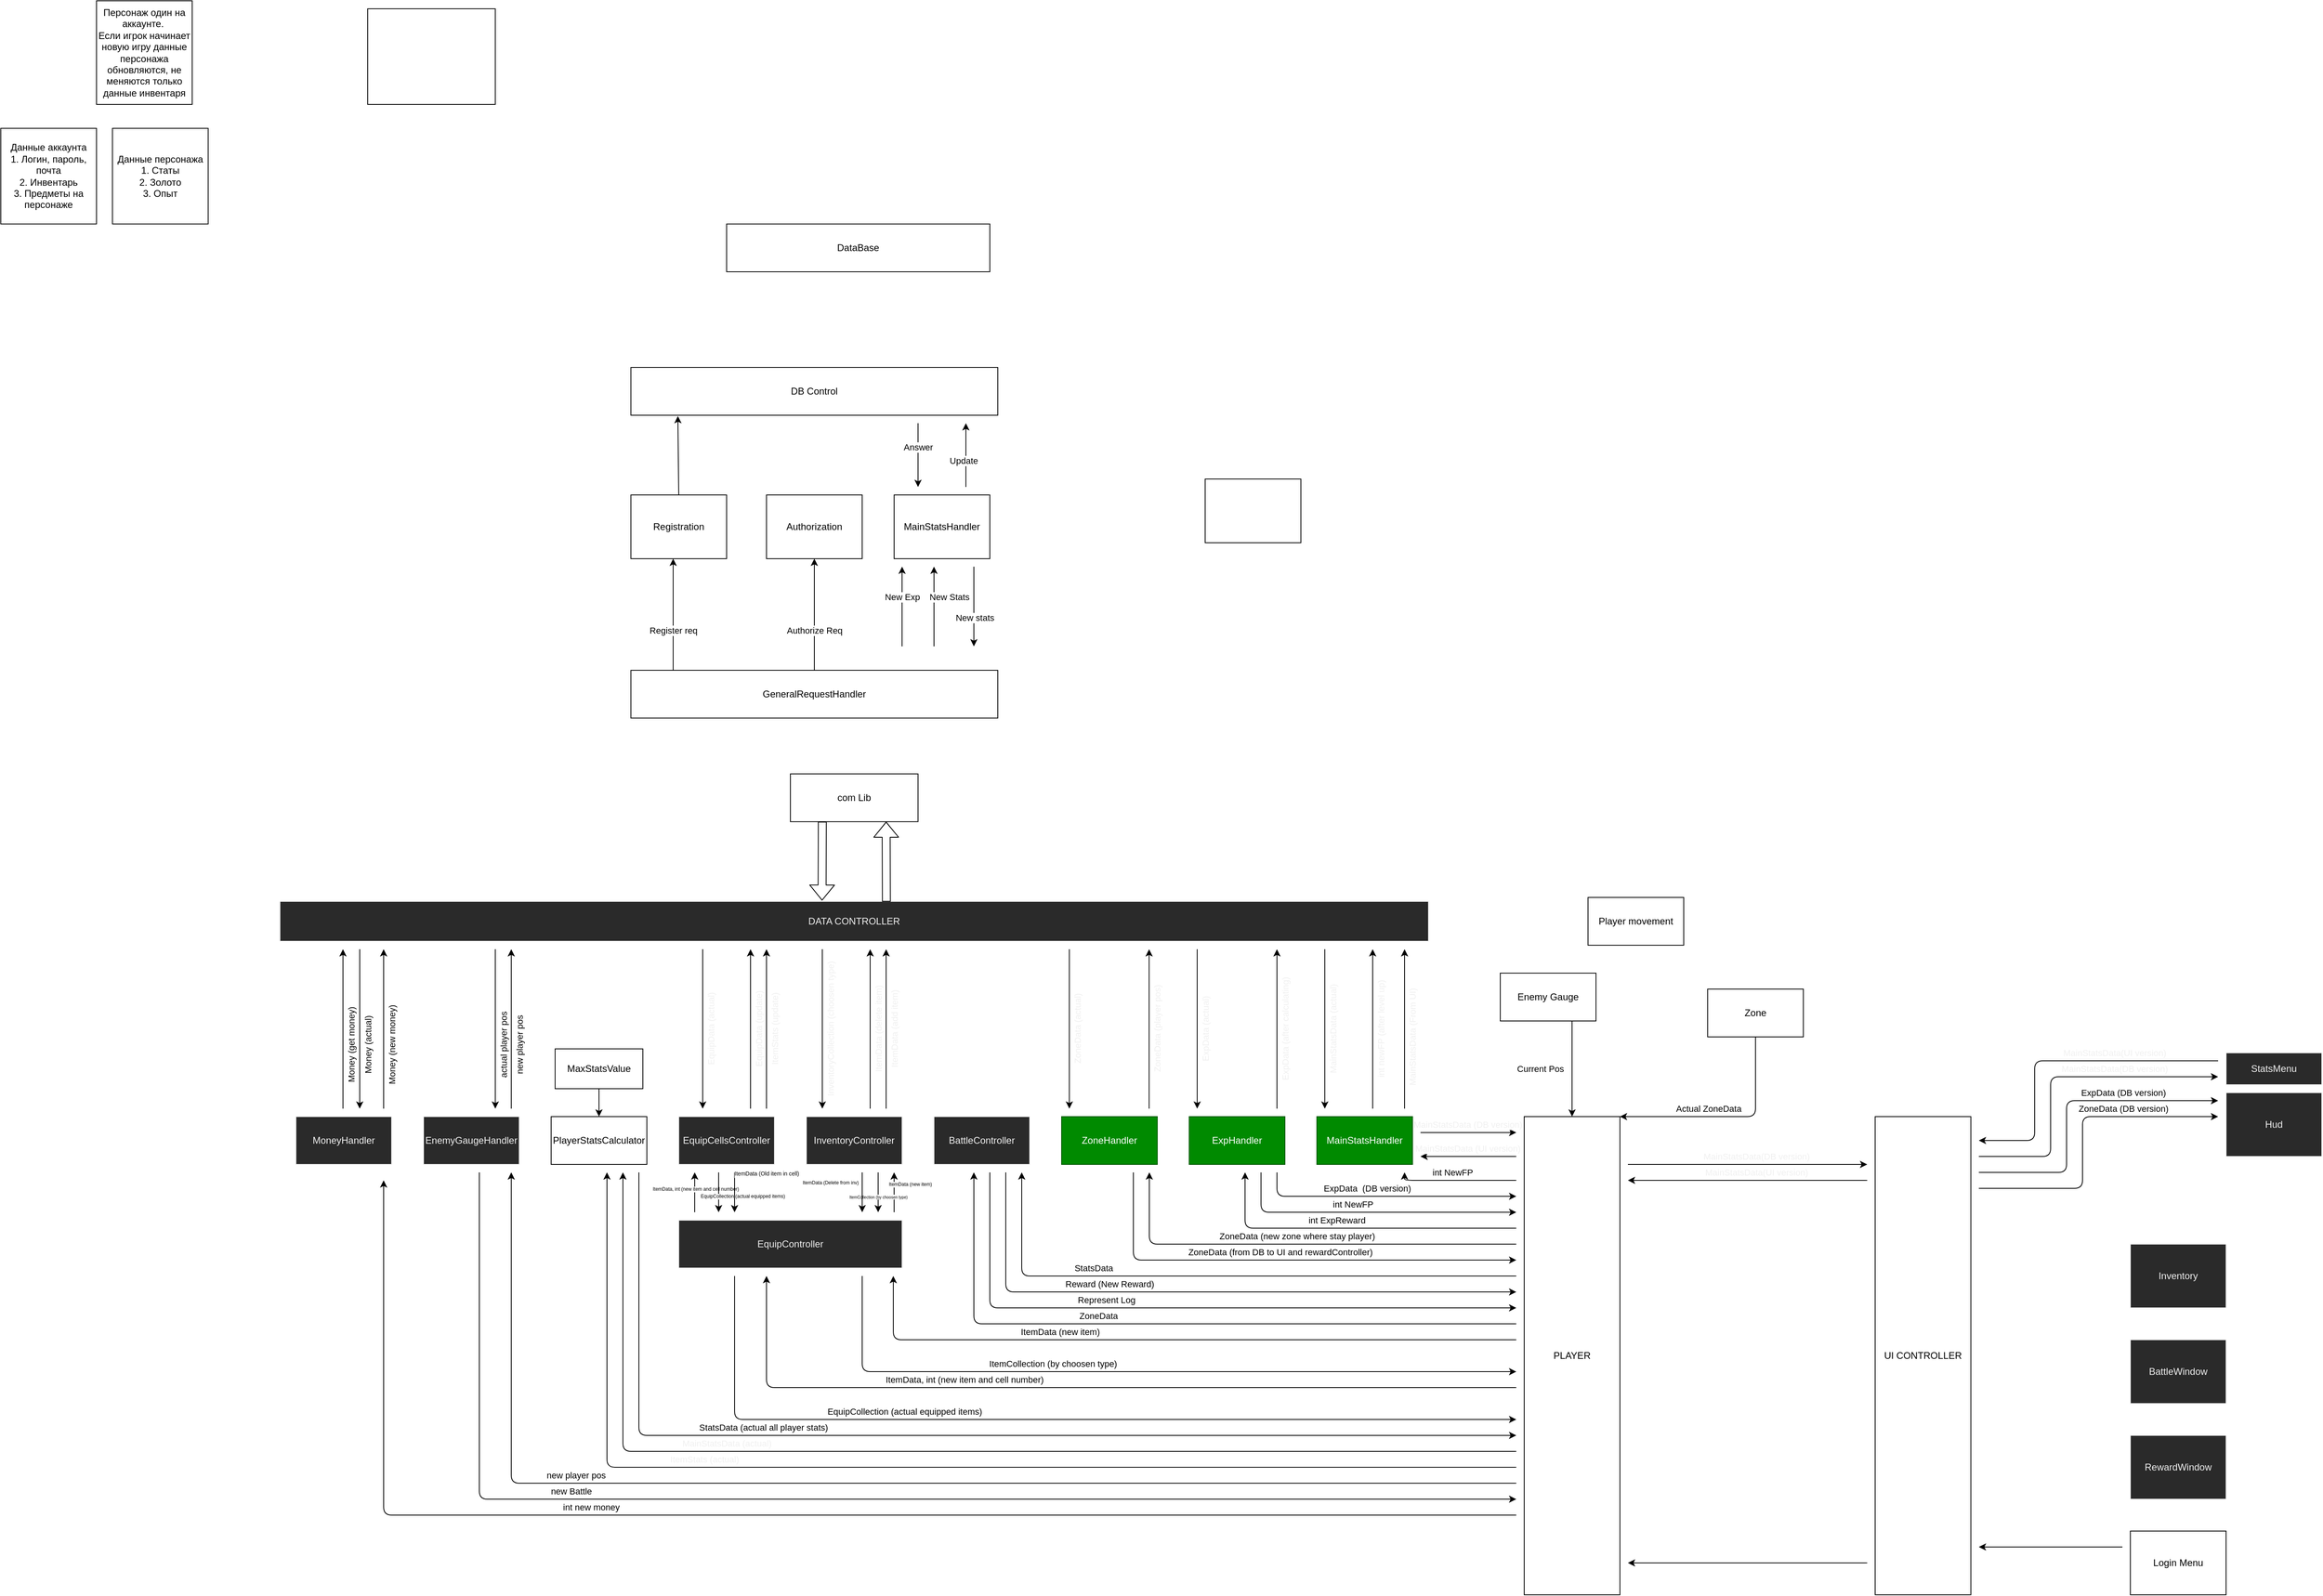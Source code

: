 <mxfile version="14.1.8" type="device"><diagram id="yrvicS8YlCbDhAycrUiN" name="Страница 1"><mxGraphModel dx="3903" dy="2001" grid="1" gridSize="10" guides="1" tooltips="1" connect="1" arrows="1" fold="1" page="1" pageScale="1" pageWidth="827" pageHeight="1169" math="0" shadow="0"><root><mxCell id="0"/><mxCell id="1" parent="0"/><mxCell id="Ur4DVr6-3vYzQPmpnFuc-1" value="PLAYER" style="rounded=0;whiteSpace=wrap;html=1;" parent="1" vertex="1"><mxGeometry x="240" y="280" width="120" height="600" as="geometry"/></mxCell><mxCell id="Ur4DVr6-3vYzQPmpnFuc-2" value="MainStatsHandler" style="rounded=0;whiteSpace=wrap;html=1;strokeColor=#005700;fillColor=#008a00;fontColor=#ffffff;" parent="1" vertex="1"><mxGeometry x="-20" y="280" width="120" height="60" as="geometry"/></mxCell><mxCell id="Ur4DVr6-3vYzQPmpnFuc-3" value="ExpHandler" style="rounded=0;whiteSpace=wrap;html=1;strokeColor=#005700;fillColor=#008a00;fontColor=#ffffff;" parent="1" vertex="1"><mxGeometry x="-180" y="280" width="120" height="60" as="geometry"/></mxCell><mxCell id="Ur4DVr6-3vYzQPmpnFuc-4" value="" style="endArrow=classic;html=1;fontColor=#f0f0f0;" parent="1" edge="1"><mxGeometry width="50" height="50" relative="1" as="geometry"><mxPoint x="230" y="330" as="sourcePoint"/><mxPoint x="110" y="330" as="targetPoint"/></mxGeometry></mxCell><mxCell id="Ur4DVr6-3vYzQPmpnFuc-5" value="MainStatsData (UI version)" style="edgeLabel;html=1;align=center;verticalAlign=middle;resizable=0;points=[];fontColor=#f0f0f0;" parent="Ur4DVr6-3vYzQPmpnFuc-4" vertex="1" connectable="0"><mxGeometry x="0.127" y="1" relative="1" as="geometry"><mxPoint x="6.33" y="-11" as="offset"/></mxGeometry></mxCell><mxCell id="Ur4DVr6-3vYzQPmpnFuc-6" value="" style="endArrow=none;html=1;fontColor=#f0f0f0;startArrow=classic;startFill=1;endFill=0;" parent="1" edge="1"><mxGeometry width="50" height="50" relative="1" as="geometry"><mxPoint x="230" y="300" as="sourcePoint"/><mxPoint x="110" y="300" as="targetPoint"/></mxGeometry></mxCell><mxCell id="Ur4DVr6-3vYzQPmpnFuc-7" value="MainStatsData (DB version)" style="edgeLabel;html=1;align=center;verticalAlign=middle;resizable=0;points=[];fontColor=#f0f0f0;" parent="Ur4DVr6-3vYzQPmpnFuc-6" vertex="1" connectable="0"><mxGeometry x="0.127" y="1" relative="1" as="geometry"><mxPoint x="6.33" y="-11" as="offset"/></mxGeometry></mxCell><mxCell id="Ur4DVr6-3vYzQPmpnFuc-8" value="DATA CONTROLLER" style="rounded=0;whiteSpace=wrap;html=1;strokeColor=#f0f0f0;fillColor=#2a2a2a;fontColor=#f0f0f0;" parent="1" vertex="1"><mxGeometry x="-1320" y="10" width="1440" height="50" as="geometry"/></mxCell><mxCell id="Ur4DVr6-3vYzQPmpnFuc-9" value="" style="endArrow=classic;html=1;fontColor=#f0f0f0;" parent="1" edge="1"><mxGeometry width="50" height="50" relative="1" as="geometry"><mxPoint x="90" y="270" as="sourcePoint"/><mxPoint x="90" y="70" as="targetPoint"/></mxGeometry></mxCell><mxCell id="Ur4DVr6-3vYzQPmpnFuc-12" value="MainStatsData (From UI)" style="edgeLabel;html=1;align=center;verticalAlign=middle;resizable=0;points=[];fontColor=#f0f0f0;rotation=270;" parent="Ur4DVr6-3vYzQPmpnFuc-9" vertex="1" connectable="0"><mxGeometry x="-0.253" y="1" relative="1" as="geometry"><mxPoint x="11" y="-15.14" as="offset"/></mxGeometry></mxCell><mxCell id="Ur4DVr6-3vYzQPmpnFuc-10" value="" style="endArrow=classic;html=1;fontColor=#f0f0f0;" parent="1" edge="1"><mxGeometry width="50" height="50" relative="1" as="geometry"><mxPoint x="50" y="270" as="sourcePoint"/><mxPoint x="50" y="70" as="targetPoint"/></mxGeometry></mxCell><mxCell id="Ur4DVr6-3vYzQPmpnFuc-13" value="int newFP (after level up)" style="edgeLabel;html=1;align=center;verticalAlign=middle;resizable=0;points=[];fontColor=#f0f0f0;rotation=270;" parent="Ur4DVr6-3vYzQPmpnFuc-10" vertex="1" connectable="0"><mxGeometry x="-0.361" y="-1" relative="1" as="geometry"><mxPoint x="9" y="-36" as="offset"/></mxGeometry></mxCell><mxCell id="Ur4DVr6-3vYzQPmpnFuc-14" value="" style="endArrow=none;html=1;fontColor=#f0f0f0;endFill=0;startArrow=classic;startFill=1;" parent="1" edge="1"><mxGeometry width="50" height="50" relative="1" as="geometry"><mxPoint x="-10" y="270" as="sourcePoint"/><mxPoint x="-10" y="70" as="targetPoint"/></mxGeometry></mxCell><mxCell id="Ur4DVr6-3vYzQPmpnFuc-15" value="MainStatsData (actual)" style="edgeLabel;html=1;align=center;verticalAlign=middle;resizable=0;points=[];fontColor=#f0f0f0;rotation=270;" parent="Ur4DVr6-3vYzQPmpnFuc-14" vertex="1" connectable="0"><mxGeometry x="-0.361" y="-1" relative="1" as="geometry"><mxPoint x="9" y="-36" as="offset"/></mxGeometry></mxCell><mxCell id="Ur4DVr6-3vYzQPmpnFuc-17" value="UI CONTROLLER" style="rounded=0;whiteSpace=wrap;html=1;" parent="1" vertex="1"><mxGeometry x="680" y="280" width="120" height="600" as="geometry"/></mxCell><mxCell id="Ur4DVr6-3vYzQPmpnFuc-18" value="Hud" style="rounded=0;whiteSpace=wrap;html=1;strokeColor=#f0f0f0;fillColor=#2a2a2a;fontColor=#f0f0f0;" parent="1" vertex="1"><mxGeometry x="1120" y="250" width="120" height="80" as="geometry"/></mxCell><mxCell id="Ur4DVr6-3vYzQPmpnFuc-21" value="" style="endArrow=classic;html=1;fontColor=#f0f0f0;" parent="1" edge="1"><mxGeometry width="50" height="50" relative="1" as="geometry"><mxPoint x="810" y="330" as="sourcePoint"/><mxPoint x="1110" y="230" as="targetPoint"/><Array as="points"><mxPoint x="900" y="330"/><mxPoint x="900" y="230"/></Array></mxGeometry></mxCell><mxCell id="Ur4DVr6-3vYzQPmpnFuc-23" value="MainStatsData(DB version)" style="edgeLabel;html=1;align=center;verticalAlign=middle;resizable=0;points=[];fontColor=#f0f0f0;" parent="Ur4DVr6-3vYzQPmpnFuc-21" vertex="1" connectable="0"><mxGeometry x="-0.342" y="-1" relative="1" as="geometry"><mxPoint x="79.0" y="-68.28" as="offset"/></mxGeometry></mxCell><mxCell id="Ur4DVr6-3vYzQPmpnFuc-24" value="" style="endArrow=none;html=1;fontColor=#f0f0f0;startArrow=classic;startFill=1;endFill=0;" parent="1" edge="1"><mxGeometry width="50" height="50" relative="1" as="geometry"><mxPoint x="810" y="310" as="sourcePoint"/><mxPoint x="1110" y="210" as="targetPoint"/><Array as="points"><mxPoint x="880" y="310"/><mxPoint x="880" y="210"/></Array></mxGeometry></mxCell><mxCell id="Ur4DVr6-3vYzQPmpnFuc-25" value="MainStatsData(UI version)" style="edgeLabel;html=1;align=center;verticalAlign=middle;resizable=0;points=[];fontColor=#f0f0f0;" parent="Ur4DVr6-3vYzQPmpnFuc-24" vertex="1" connectable="0"><mxGeometry x="-0.342" y="-1" relative="1" as="geometry"><mxPoint x="99" y="-48.28" as="offset"/></mxGeometry></mxCell><mxCell id="Ur4DVr6-3vYzQPmpnFuc-26" value="" style="endArrow=classic;html=1;fontColor=#f0f0f0;" parent="1" edge="1"><mxGeometry width="50" height="50" relative="1" as="geometry"><mxPoint x="370" y="340" as="sourcePoint"/><mxPoint x="670" y="340" as="targetPoint"/></mxGeometry></mxCell><mxCell id="Ur4DVr6-3vYzQPmpnFuc-28" value="MainStatsData(DB version)" style="edgeLabel;html=1;align=center;verticalAlign=middle;resizable=0;points=[];fontColor=#f0f0f0;" parent="Ur4DVr6-3vYzQPmpnFuc-26" vertex="1" connectable="0"><mxGeometry x="0.209" y="2" relative="1" as="geometry"><mxPoint x="-21.14" y="-8" as="offset"/></mxGeometry></mxCell><mxCell id="Ur4DVr6-3vYzQPmpnFuc-29" value="" style="endArrow=none;html=1;fontColor=#f0f0f0;startArrow=classic;startFill=1;endFill=0;" parent="1" edge="1"><mxGeometry width="50" height="50" relative="1" as="geometry"><mxPoint x="370" y="360" as="sourcePoint"/><mxPoint x="670" y="360" as="targetPoint"/></mxGeometry></mxCell><mxCell id="Ur4DVr6-3vYzQPmpnFuc-30" value="MainStatsData(UI version)" style="edgeLabel;html=1;align=center;verticalAlign=middle;resizable=0;points=[];fontColor=#f0f0f0;" parent="Ur4DVr6-3vYzQPmpnFuc-29" vertex="1" connectable="0"><mxGeometry x="0.209" y="2" relative="1" as="geometry"><mxPoint x="-21.14" y="-8" as="offset"/></mxGeometry></mxCell><mxCell id="bT-OuClecOszkoZhLNqH-1" value="ZoneHandler" style="rounded=0;whiteSpace=wrap;html=1;strokeColor=#005700;fillColor=#008a00;fontColor=#ffffff;" parent="1" vertex="1"><mxGeometry x="-340" y="280" width="120" height="60" as="geometry"/></mxCell><mxCell id="gCnSsmLYmCf7Uh5TMGZS-1" value="StatsMenu" style="rounded=0;whiteSpace=wrap;html=1;strokeColor=#f0f0f0;fillColor=#2a2a2a;fontColor=#f0f0f0;" parent="1" vertex="1"><mxGeometry x="1120" y="200" width="120" height="40" as="geometry"/></mxCell><mxCell id="gCnSsmLYmCf7Uh5TMGZS-4" value="Inventory" style="rounded=0;whiteSpace=wrap;html=1;strokeColor=#f0f0f0;fillColor=#2a2a2a;fontColor=#f0f0f0;" parent="1" vertex="1"><mxGeometry x="1000" y="440" width="120" height="80" as="geometry"/></mxCell><mxCell id="gCnSsmLYmCf7Uh5TMGZS-6" value="BattleWindow" style="rounded=0;whiteSpace=wrap;html=1;strokeColor=#f0f0f0;fillColor=#2a2a2a;fontColor=#f0f0f0;" parent="1" vertex="1"><mxGeometry x="1000" y="560" width="120" height="80" as="geometry"/></mxCell><mxCell id="gCnSsmLYmCf7Uh5TMGZS-7" value="RewardWindow" style="rounded=0;whiteSpace=wrap;html=1;strokeColor=#f0f0f0;fillColor=#2a2a2a;fontColor=#f0f0f0;" parent="1" vertex="1"><mxGeometry x="1000" y="680" width="120" height="80" as="geometry"/></mxCell><mxCell id="gCnSsmLYmCf7Uh5TMGZS-8" value="BattleController" style="rounded=0;whiteSpace=wrap;html=1;strokeColor=#f0f0f0;fillColor=#2a2a2a;fontColor=#f0f0f0;" parent="1" vertex="1"><mxGeometry x="-500" y="280" width="120" height="60" as="geometry"/></mxCell><mxCell id="gCnSsmLYmCf7Uh5TMGZS-9" value="InventoryController" style="rounded=0;whiteSpace=wrap;html=1;strokeColor=#f0f0f0;fillColor=#2a2a2a;fontColor=#f0f0f0;" parent="1" vertex="1"><mxGeometry x="-660" y="280" width="120" height="60" as="geometry"/></mxCell><mxCell id="gCnSsmLYmCf7Uh5TMGZS-10" value="" style="endArrow=classic;html=1;" parent="1" edge="1"><mxGeometry width="50" height="50" relative="1" as="geometry"><mxPoint x="-70" y="350" as="sourcePoint"/><mxPoint x="230" y="380" as="targetPoint"/><Array as="points"><mxPoint x="-70" y="380"/></Array></mxGeometry></mxCell><mxCell id="gCnSsmLYmCf7Uh5TMGZS-11" value="ExpData&amp;nbsp; (DB version)" style="edgeLabel;html=1;align=center;verticalAlign=middle;resizable=0;points=[];" parent="gCnSsmLYmCf7Uh5TMGZS-10" vertex="1" connectable="0"><mxGeometry x="-0.468" y="-2" relative="1" as="geometry"><mxPoint x="54.8" y="-12" as="offset"/></mxGeometry></mxCell><mxCell id="gCnSsmLYmCf7Uh5TMGZS-12" value="" style="endArrow=classic;html=1;" parent="1" edge="1"><mxGeometry width="50" height="50" relative="1" as="geometry"><mxPoint x="-90" y="350" as="sourcePoint"/><mxPoint x="230" y="400" as="targetPoint"/><Array as="points"><mxPoint x="-90" y="400"/></Array></mxGeometry></mxCell><mxCell id="gCnSsmLYmCf7Uh5TMGZS-14" value="int NewFP" style="edgeLabel;html=1;align=center;verticalAlign=middle;resizable=0;points=[];" parent="gCnSsmLYmCf7Uh5TMGZS-12" vertex="1" connectable="0"><mxGeometry x="0.005" y="1" relative="1" as="geometry"><mxPoint x="-20.8" y="-9" as="offset"/></mxGeometry></mxCell><mxCell id="gCnSsmLYmCf7Uh5TMGZS-15" value="" style="endArrow=none;html=1;startArrow=classic;startFill=1;endFill=0;" parent="1" edge="1"><mxGeometry width="50" height="50" relative="1" as="geometry"><mxPoint x="-110" y="350" as="sourcePoint"/><mxPoint x="230" y="420" as="targetPoint"/><Array as="points"><mxPoint x="-110" y="420"/></Array></mxGeometry></mxCell><mxCell id="gCnSsmLYmCf7Uh5TMGZS-16" value="int ExpReward" style="edgeLabel;html=1;align=center;verticalAlign=middle;resizable=0;points=[];" parent="gCnSsmLYmCf7Uh5TMGZS-15" vertex="1" connectable="0"><mxGeometry x="0.005" y="1" relative="1" as="geometry"><mxPoint x="-20.8" y="-9" as="offset"/></mxGeometry></mxCell><mxCell id="gCnSsmLYmCf7Uh5TMGZS-19" value="" style="endArrow=none;html=1;startArrow=classic;startFill=1;endFill=0;" parent="1" edge="1"><mxGeometry width="50" height="50" relative="1" as="geometry"><mxPoint x="90" y="350" as="sourcePoint"/><mxPoint x="230" y="360" as="targetPoint"/><Array as="points"><mxPoint x="90" y="360"/></Array></mxGeometry></mxCell><mxCell id="gCnSsmLYmCf7Uh5TMGZS-20" value="int NewFP" style="edgeLabel;html=1;align=center;verticalAlign=middle;resizable=0;points=[];" parent="gCnSsmLYmCf7Uh5TMGZS-19" vertex="1" connectable="0"><mxGeometry x="-0.468" y="-2" relative="1" as="geometry"><mxPoint x="30.0" y="-12" as="offset"/></mxGeometry></mxCell><mxCell id="gCnSsmLYmCf7Uh5TMGZS-24" value="" style="endArrow=classic;html=1;fontColor=#f0f0f0;" parent="1" edge="1"><mxGeometry width="50" height="50" relative="1" as="geometry"><mxPoint x="-70" y="270" as="sourcePoint"/><mxPoint x="-70" y="70" as="targetPoint"/></mxGeometry></mxCell><mxCell id="gCnSsmLYmCf7Uh5TMGZS-25" value="ExpData (after calculating)" style="edgeLabel;html=1;align=center;verticalAlign=middle;resizable=0;points=[];fontColor=#f0f0f0;rotation=270;" parent="gCnSsmLYmCf7Uh5TMGZS-24" vertex="1" connectable="0"><mxGeometry x="-0.361" y="-1" relative="1" as="geometry"><mxPoint x="9" y="-36" as="offset"/></mxGeometry></mxCell><mxCell id="gCnSsmLYmCf7Uh5TMGZS-28" value="" style="endArrow=none;html=1;fontColor=#f0f0f0;endFill=0;startArrow=classic;startFill=1;" parent="1" edge="1"><mxGeometry width="50" height="50" relative="1" as="geometry"><mxPoint x="-170" y="270" as="sourcePoint"/><mxPoint x="-170" y="70" as="targetPoint"/></mxGeometry></mxCell><mxCell id="gCnSsmLYmCf7Uh5TMGZS-29" value="ExpData (actual)" style="edgeLabel;html=1;align=center;verticalAlign=middle;resizable=0;points=[];fontColor=#f0f0f0;rotation=270;" parent="gCnSsmLYmCf7Uh5TMGZS-28" vertex="1" connectable="0"><mxGeometry x="-0.361" y="-1" relative="1" as="geometry"><mxPoint x="9" y="-36" as="offset"/></mxGeometry></mxCell><mxCell id="gCnSsmLYmCf7Uh5TMGZS-30" value="" style="endArrow=classic;html=1;" parent="1" edge="1"><mxGeometry width="50" height="50" relative="1" as="geometry"><mxPoint x="230" y="440" as="sourcePoint"/><mxPoint x="-230" y="350" as="targetPoint"/><Array as="points"><mxPoint x="-230" y="440"/></Array></mxGeometry></mxCell><mxCell id="gCnSsmLYmCf7Uh5TMGZS-31" value="ZoneData (new zone where stay player)" style="edgeLabel;html=1;align=center;verticalAlign=middle;resizable=0;points=[];" parent="gCnSsmLYmCf7Uh5TMGZS-30" vertex="1" connectable="0"><mxGeometry x="0.028" y="-2" relative="1" as="geometry"><mxPoint x="7.14" y="-8" as="offset"/></mxGeometry></mxCell><mxCell id="gCnSsmLYmCf7Uh5TMGZS-32" value="" style="endArrow=none;html=1;startArrow=classic;startFill=1;endFill=0;" parent="1" edge="1"><mxGeometry width="50" height="50" relative="1" as="geometry"><mxPoint x="230" y="460" as="sourcePoint"/><mxPoint x="-250" y="350" as="targetPoint"/><Array as="points"><mxPoint x="-250" y="460"/></Array></mxGeometry></mxCell><mxCell id="gCnSsmLYmCf7Uh5TMGZS-33" value="ZoneData (from DB to UI and rewardController)" style="edgeLabel;html=1;align=center;verticalAlign=middle;resizable=0;points=[];" parent="gCnSsmLYmCf7Uh5TMGZS-32" vertex="1" connectable="0"><mxGeometry x="0.028" y="-2" relative="1" as="geometry"><mxPoint x="7.14" y="-8" as="offset"/></mxGeometry></mxCell><mxCell id="gCnSsmLYmCf7Uh5TMGZS-34" value="" style="endArrow=classic;html=1;fontColor=#f0f0f0;" parent="1" edge="1"><mxGeometry width="50" height="50" relative="1" as="geometry"><mxPoint x="-230.29" y="270" as="sourcePoint"/><mxPoint x="-230.29" y="70" as="targetPoint"/></mxGeometry></mxCell><mxCell id="gCnSsmLYmCf7Uh5TMGZS-35" value="ZoneData (player pos)" style="edgeLabel;html=1;align=center;verticalAlign=middle;resizable=0;points=[];fontColor=#f0f0f0;rotation=270;" parent="gCnSsmLYmCf7Uh5TMGZS-34" vertex="1" connectable="0"><mxGeometry x="-0.361" y="-1" relative="1" as="geometry"><mxPoint x="9" y="-36" as="offset"/></mxGeometry></mxCell><mxCell id="gCnSsmLYmCf7Uh5TMGZS-36" value="" style="endArrow=none;html=1;fontColor=#f0f0f0;endFill=0;startArrow=classic;startFill=1;" parent="1" edge="1"><mxGeometry width="50" height="50" relative="1" as="geometry"><mxPoint x="-330.29" y="270" as="sourcePoint"/><mxPoint x="-330.29" y="70" as="targetPoint"/></mxGeometry></mxCell><mxCell id="gCnSsmLYmCf7Uh5TMGZS-37" value="ZoneData (actual)" style="edgeLabel;html=1;align=center;verticalAlign=middle;resizable=0;points=[];fontColor=#f0f0f0;rotation=270;" parent="gCnSsmLYmCf7Uh5TMGZS-36" vertex="1" connectable="0"><mxGeometry x="-0.361" y="-1" relative="1" as="geometry"><mxPoint x="9" y="-36" as="offset"/></mxGeometry></mxCell><mxCell id="gCnSsmLYmCf7Uh5TMGZS-38" value="" style="endArrow=none;html=1;startArrow=classic;startFill=1;endFill=0;" parent="1" edge="1"><mxGeometry width="50" height="50" relative="1" as="geometry"><mxPoint x="-390" y="350" as="sourcePoint"/><mxPoint x="230" y="480" as="targetPoint"/><Array as="points"><mxPoint x="-390" y="480"/></Array></mxGeometry></mxCell><mxCell id="gCnSsmLYmCf7Uh5TMGZS-42" value="StatsData" style="edgeLabel;html=1;align=center;verticalAlign=middle;resizable=0;points=[];" parent="gCnSsmLYmCf7Uh5TMGZS-38" vertex="1" connectable="0"><mxGeometry x="0.004" relative="1" as="geometry"><mxPoint x="-157" y="-10" as="offset"/></mxGeometry></mxCell><mxCell id="gCnSsmLYmCf7Uh5TMGZS-46" value="" style="endArrow=classic;html=1;" parent="1" edge="1"><mxGeometry width="50" height="50" relative="1" as="geometry"><mxPoint x="230" y="540" as="sourcePoint"/><mxPoint x="-450" y="350" as="targetPoint"/><Array as="points"><mxPoint x="-450" y="540"/></Array></mxGeometry></mxCell><mxCell id="gCnSsmLYmCf7Uh5TMGZS-47" value="ZoneData" style="edgeLabel;html=1;align=center;verticalAlign=middle;resizable=0;points=[];rotation=0;" parent="gCnSsmLYmCf7Uh5TMGZS-46" vertex="1" connectable="0"><mxGeometry x="-0.209" y="-1" relative="1" as="geometry"><mxPoint x="-180" y="-9" as="offset"/></mxGeometry></mxCell><mxCell id="gCnSsmLYmCf7Uh5TMGZS-54" value="" style="endArrow=classic;html=1;" parent="1" edge="1"><mxGeometry width="50" height="50" relative="1" as="geometry"><mxPoint x="-410" y="350" as="sourcePoint"/><mxPoint x="230" y="500" as="targetPoint"/><Array as="points"><mxPoint x="-410" y="500"/></Array></mxGeometry></mxCell><mxCell id="gCnSsmLYmCf7Uh5TMGZS-55" value="Reward (New Reward)" style="edgeLabel;html=1;align=center;verticalAlign=middle;resizable=0;points=[];" parent="gCnSsmLYmCf7Uh5TMGZS-54" vertex="1" connectable="0"><mxGeometry x="-0.21" y="-1" relative="1" as="geometry"><mxPoint x="-32" y="-11" as="offset"/></mxGeometry></mxCell><mxCell id="gCnSsmLYmCf7Uh5TMGZS-56" value="" style="endArrow=classic;html=1;" parent="1" edge="1"><mxGeometry width="50" height="50" relative="1" as="geometry"><mxPoint x="-430" y="350" as="sourcePoint"/><mxPoint x="230" y="520" as="targetPoint"/><Array as="points"><mxPoint x="-430" y="520"/></Array></mxGeometry></mxCell><mxCell id="gCnSsmLYmCf7Uh5TMGZS-57" value="Represent Log" style="edgeLabel;html=1;align=center;verticalAlign=middle;resizable=0;points=[];" parent="gCnSsmLYmCf7Uh5TMGZS-56" vertex="1" connectable="0"><mxGeometry x="-0.21" y="-1" relative="1" as="geometry"><mxPoint x="-12" y="-11" as="offset"/></mxGeometry></mxCell><mxCell id="kdSjxTvGuxVBTQ_pHrMq-4" value="EquipCellsController" style="rounded=0;whiteSpace=wrap;html=1;strokeColor=#f0f0f0;fillColor=#2a2a2a;fontColor=#f0f0f0;" parent="1" vertex="1"><mxGeometry x="-820" y="280" width="120" height="60" as="geometry"/></mxCell><mxCell id="kdSjxTvGuxVBTQ_pHrMq-5" value="PlayerStatsCalculator" style="rounded=0;whiteSpace=wrap;html=1;" parent="1" vertex="1"><mxGeometry x="-980" y="280" width="120" height="60" as="geometry"/></mxCell><mxCell id="kdSjxTvGuxVBTQ_pHrMq-6" value="" style="endArrow=none;html=1;fontColor=#f0f0f0;endFill=0;startArrow=classic;startFill=1;" parent="1" edge="1"><mxGeometry width="50" height="50" relative="1" as="geometry"><mxPoint x="-890" y="350" as="sourcePoint"/><mxPoint x="230" y="700" as="targetPoint"/><Array as="points"><mxPoint x="-890" y="700"/></Array></mxGeometry></mxCell><mxCell id="kdSjxTvGuxVBTQ_pHrMq-7" value="MainStatsData (actual)" style="edgeLabel;html=1;align=center;verticalAlign=middle;resizable=0;points=[];fontColor=#f0f0f0;rotation=0;" parent="kdSjxTvGuxVBTQ_pHrMq-6" vertex="1" connectable="0"><mxGeometry x="-0.361" y="-1" relative="1" as="geometry"><mxPoint x="10.34" y="-11" as="offset"/></mxGeometry></mxCell><mxCell id="kdSjxTvGuxVBTQ_pHrMq-8" value="" style="endArrow=none;html=1;fontColor=#f0f0f0;endFill=0;startArrow=classic;startFill=1;" parent="1" edge="1"><mxGeometry width="50" height="50" relative="1" as="geometry"><mxPoint x="-910" y="350" as="sourcePoint"/><mxPoint x="230" y="720" as="targetPoint"/><Array as="points"><mxPoint x="-910" y="720"/></Array></mxGeometry></mxCell><mxCell id="kdSjxTvGuxVBTQ_pHrMq-9" value="ItemStats (actual)" style="edgeLabel;html=1;align=center;verticalAlign=middle;resizable=0;points=[];fontColor=#f0f0f0;rotation=0;" parent="kdSjxTvGuxVBTQ_pHrMq-8" vertex="1" connectable="0"><mxGeometry x="-0.361" y="-1" relative="1" as="geometry"><mxPoint x="9" y="-11" as="offset"/></mxGeometry></mxCell><mxCell id="kdSjxTvGuxVBTQ_pHrMq-12" value="" style="endArrow=classic;html=1;fontColor=#f0f0f0;endFill=1;startArrow=none;startFill=0;" parent="1" edge="1"><mxGeometry width="50" height="50" relative="1" as="geometry"><mxPoint x="-710" y="270" as="sourcePoint"/><mxPoint x="-710" y="70" as="targetPoint"/></mxGeometry></mxCell><mxCell id="kdSjxTvGuxVBTQ_pHrMq-13" value="ItemStats (update)" style="edgeLabel;html=1;align=center;verticalAlign=middle;resizable=0;points=[];fontColor=#f0f0f0;rotation=270;" parent="kdSjxTvGuxVBTQ_pHrMq-12" vertex="1" connectable="0"><mxGeometry x="-0.361" y="-1" relative="1" as="geometry"><mxPoint x="9" y="-36" as="offset"/></mxGeometry></mxCell><mxCell id="kdSjxTvGuxVBTQ_pHrMq-15" value="" style="endArrow=classic;html=1;fontColor=#f0f0f0;endFill=1;startArrow=none;startFill=0;" parent="1" edge="1"><mxGeometry width="50" height="50" relative="1" as="geometry"><mxPoint x="-730" y="270" as="sourcePoint"/><mxPoint x="-730" y="70" as="targetPoint"/></mxGeometry></mxCell><mxCell id="kdSjxTvGuxVBTQ_pHrMq-16" value="EquipData (update)" style="edgeLabel;html=1;align=center;verticalAlign=middle;resizable=0;points=[];fontColor=#f0f0f0;rotation=270;" parent="kdSjxTvGuxVBTQ_pHrMq-15" vertex="1" connectable="0"><mxGeometry x="-0.361" y="-1" relative="1" as="geometry"><mxPoint x="9" y="-36" as="offset"/></mxGeometry></mxCell><mxCell id="kdSjxTvGuxVBTQ_pHrMq-17" value="" style="endArrow=none;html=1;fontColor=#f0f0f0;endFill=0;startArrow=classic;startFill=1;" parent="1" edge="1"><mxGeometry width="50" height="50" relative="1" as="geometry"><mxPoint x="-790" y="270" as="sourcePoint"/><mxPoint x="-790" y="70" as="targetPoint"/></mxGeometry></mxCell><mxCell id="kdSjxTvGuxVBTQ_pHrMq-18" value="EquipData (actual)" style="edgeLabel;html=1;align=center;verticalAlign=middle;resizable=0;points=[];fontColor=#f0f0f0;rotation=270;" parent="kdSjxTvGuxVBTQ_pHrMq-17" vertex="1" connectable="0"><mxGeometry x="-0.361" y="-1" relative="1" as="geometry"><mxPoint x="9" y="-36" as="offset"/></mxGeometry></mxCell><mxCell id="kdSjxTvGuxVBTQ_pHrMq-22" value="" style="endArrow=none;html=1;fontColor=#f0f0f0;endFill=0;startArrow=classic;startFill=1;" parent="1" edge="1"><mxGeometry width="50" height="50" relative="1" as="geometry"><mxPoint x="-640" y="270" as="sourcePoint"/><mxPoint x="-640" y="70" as="targetPoint"/></mxGeometry></mxCell><mxCell id="kdSjxTvGuxVBTQ_pHrMq-23" value="InventoryCollection (choosen type)" style="edgeLabel;html=1;align=center;verticalAlign=middle;resizable=0;points=[];fontColor=#f0f0f0;rotation=270;" parent="kdSjxTvGuxVBTQ_pHrMq-22" vertex="1" connectable="0"><mxGeometry x="-0.361" y="-1" relative="1" as="geometry"><mxPoint x="9" y="-36" as="offset"/></mxGeometry></mxCell><mxCell id="kdSjxTvGuxVBTQ_pHrMq-24" value="" style="endArrow=classic;html=1;fontColor=#f0f0f0;endFill=1;startArrow=none;startFill=0;" parent="1" edge="1"><mxGeometry width="50" height="50" relative="1" as="geometry"><mxPoint x="-560" y="270" as="sourcePoint"/><mxPoint x="-560" y="70" as="targetPoint"/></mxGeometry></mxCell><mxCell id="kdSjxTvGuxVBTQ_pHrMq-25" value="ItemData (add item)" style="edgeLabel;html=1;align=center;verticalAlign=middle;resizable=0;points=[];fontColor=#f0f0f0;rotation=270;" parent="kdSjxTvGuxVBTQ_pHrMq-24" vertex="1" connectable="0"><mxGeometry x="-0.361" y="-1" relative="1" as="geometry"><mxPoint x="9" y="-36" as="offset"/></mxGeometry></mxCell><mxCell id="kdSjxTvGuxVBTQ_pHrMq-26" value="" style="endArrow=classic;html=1;fontColor=#f0f0f0;endFill=1;startArrow=none;startFill=0;" parent="1" edge="1"><mxGeometry width="50" height="50" relative="1" as="geometry"><mxPoint x="-580" y="270" as="sourcePoint"/><mxPoint x="-580" y="70" as="targetPoint"/></mxGeometry></mxCell><mxCell id="kdSjxTvGuxVBTQ_pHrMq-27" value="ItemData (delete item)" style="edgeLabel;html=1;align=center;verticalAlign=middle;resizable=0;points=[];fontColor=#f0f0f0;rotation=270;" parent="kdSjxTvGuxVBTQ_pHrMq-26" vertex="1" connectable="0"><mxGeometry x="-0.361" y="-1" relative="1" as="geometry"><mxPoint x="9" y="-36" as="offset"/></mxGeometry></mxCell><mxCell id="kdSjxTvGuxVBTQ_pHrMq-30" value="" style="endArrow=classic;html=1;" parent="1" edge="1"><mxGeometry width="50" height="50" relative="1" as="geometry"><mxPoint x="230" y="560" as="sourcePoint"/><mxPoint x="-551" y="480" as="targetPoint"/><Array as="points"><mxPoint x="-551" y="560"/></Array></mxGeometry></mxCell><mxCell id="kdSjxTvGuxVBTQ_pHrMq-31" value="ItemData (new item)" style="edgeLabel;html=1;align=center;verticalAlign=middle;resizable=0;points=[];" parent="kdSjxTvGuxVBTQ_pHrMq-30" vertex="1" connectable="0"><mxGeometry x="0.204" relative="1" as="geometry"><mxPoint x="-53.45" y="-10" as="offset"/></mxGeometry></mxCell><mxCell id="kdSjxTvGuxVBTQ_pHrMq-35" value="" style="endArrow=classic;html=1;" parent="1" edge="1"><mxGeometry width="50" height="50" relative="1" as="geometry"><mxPoint x="-590" y="480" as="sourcePoint"/><mxPoint x="230" y="600" as="targetPoint"/><Array as="points"><mxPoint x="-590" y="600"/></Array></mxGeometry></mxCell><mxCell id="kdSjxTvGuxVBTQ_pHrMq-36" value="ItemCollection (by choosen type)" style="edgeLabel;html=1;align=center;verticalAlign=middle;resizable=0;points=[];" parent="kdSjxTvGuxVBTQ_pHrMq-35" vertex="1" connectable="0"><mxGeometry x="-0.236" relative="1" as="geometry"><mxPoint y="-10" as="offset"/></mxGeometry></mxCell><mxCell id="kdSjxTvGuxVBTQ_pHrMq-37" value="" style="endArrow=none;html=1;startArrow=classic;startFill=1;endFill=0;" parent="1" edge="1"><mxGeometry width="50" height="50" relative="1" as="geometry"><mxPoint x="-710" y="480" as="sourcePoint"/><mxPoint x="230" y="620" as="targetPoint"/><Array as="points"><mxPoint x="-710" y="620"/></Array></mxGeometry></mxCell><mxCell id="kdSjxTvGuxVBTQ_pHrMq-39" value="ItemData, int (new item and cell number)" style="edgeLabel;html=1;align=center;verticalAlign=middle;resizable=0;points=[];" parent="kdSjxTvGuxVBTQ_pHrMq-37" vertex="1" connectable="0"><mxGeometry x="-0.341" relative="1" as="geometry"><mxPoint x="31.38" y="-10" as="offset"/></mxGeometry></mxCell><mxCell id="kdSjxTvGuxVBTQ_pHrMq-42" value="" style="endArrow=classic;html=1;" parent="1" edge="1"><mxGeometry width="50" height="50" relative="1" as="geometry"><mxPoint x="-750" y="480" as="sourcePoint"/><mxPoint x="230" y="660" as="targetPoint"/><Array as="points"><mxPoint x="-750" y="660"/></Array></mxGeometry></mxCell><mxCell id="kdSjxTvGuxVBTQ_pHrMq-43" value="EquipCollection (actual equipped items)" style="edgeLabel;html=1;align=center;verticalAlign=middle;resizable=0;points=[];" parent="kdSjxTvGuxVBTQ_pHrMq-42" vertex="1" connectable="0"><mxGeometry x="-0.392" relative="1" as="geometry"><mxPoint x="40" y="-10" as="offset"/></mxGeometry></mxCell><mxCell id="kdSjxTvGuxVBTQ_pHrMq-45" value="" style="endArrow=classic;html=1;" parent="1" edge="1"><mxGeometry width="50" height="50" relative="1" as="geometry"><mxPoint x="-870" y="350" as="sourcePoint"/><mxPoint x="230" y="680" as="targetPoint"/><Array as="points"><mxPoint x="-870" y="680"/></Array></mxGeometry></mxCell><mxCell id="kdSjxTvGuxVBTQ_pHrMq-47" value="StatsData (actual all player stats)" style="edgeLabel;html=1;align=center;verticalAlign=middle;resizable=0;points=[];" parent="kdSjxTvGuxVBTQ_pHrMq-45" vertex="1" connectable="0"><mxGeometry x="-0.321" y="-1" relative="1" as="geometry"><mxPoint y="-11" as="offset"/></mxGeometry></mxCell><mxCell id="kdSjxTvGuxVBTQ_pHrMq-48" value="Player movement" style="rounded=0;whiteSpace=wrap;html=1;" parent="1" vertex="1"><mxGeometry x="320" y="5" width="120" height="60" as="geometry"/></mxCell><mxCell id="kdSjxTvGuxVBTQ_pHrMq-49" value="Enemy Gauge" style="rounded=0;whiteSpace=wrap;html=1;" parent="1" vertex="1"><mxGeometry x="210" y="100" width="120" height="60" as="geometry"/></mxCell><mxCell id="kdSjxTvGuxVBTQ_pHrMq-51" value="" style="endArrow=none;html=1;entryX=0.75;entryY=1;entryDx=0;entryDy=0;exitX=0.5;exitY=0;exitDx=0;exitDy=0;startArrow=classic;startFill=1;endFill=0;" parent="1" source="Ur4DVr6-3vYzQPmpnFuc-1" target="kdSjxTvGuxVBTQ_pHrMq-49" edge="1"><mxGeometry width="50" height="50" relative="1" as="geometry"><mxPoint x="230" y="250" as="sourcePoint"/><mxPoint x="280" y="200" as="targetPoint"/><Array as="points"><mxPoint x="300" y="210"/></Array></mxGeometry></mxCell><mxCell id="kdSjxTvGuxVBTQ_pHrMq-56" value="Current Pos" style="edgeLabel;html=1;align=center;verticalAlign=middle;resizable=0;points=[];" parent="1" vertex="1" connectable="0"><mxGeometry x="259.997" y="220" as="geometry"/></mxCell><mxCell id="kdSjxTvGuxVBTQ_pHrMq-60" value="Zone" style="rounded=0;whiteSpace=wrap;html=1;" parent="1" vertex="1"><mxGeometry x="470" y="120" width="120" height="60" as="geometry"/></mxCell><mxCell id="kdSjxTvGuxVBTQ_pHrMq-61" value="" style="endArrow=classic;html=1;exitX=0.5;exitY=1;exitDx=0;exitDy=0;entryX=1;entryY=0;entryDx=0;entryDy=0;" parent="1" source="kdSjxTvGuxVBTQ_pHrMq-60" target="Ur4DVr6-3vYzQPmpnFuc-1" edge="1"><mxGeometry width="50" height="50" relative="1" as="geometry"><mxPoint x="510" y="290" as="sourcePoint"/><mxPoint x="560" y="240" as="targetPoint"/><Array as="points"><mxPoint x="530" y="280"/></Array></mxGeometry></mxCell><mxCell id="kdSjxTvGuxVBTQ_pHrMq-62" value="Actual ZoneData" style="edgeLabel;html=1;align=center;verticalAlign=middle;resizable=0;points=[];" parent="kdSjxTvGuxVBTQ_pHrMq-61" vertex="1" connectable="0"><mxGeometry x="0.171" relative="1" as="geometry"><mxPoint x="-1.71" y="-10" as="offset"/></mxGeometry></mxCell><mxCell id="kdSjxTvGuxVBTQ_pHrMq-63" value="EnemyGaugeHandler" style="rounded=0;whiteSpace=wrap;html=1;strokeColor=#f0f0f0;fillColor=#2a2a2a;fontColor=#f0f0f0;" parent="1" vertex="1"><mxGeometry x="-1140" y="280" width="120" height="60" as="geometry"/></mxCell><mxCell id="kdSjxTvGuxVBTQ_pHrMq-64" value="" style="endArrow=classic;html=1;" parent="1" edge="1"><mxGeometry width="50" height="50" relative="1" as="geometry"><mxPoint x="230" y="740" as="sourcePoint"/><mxPoint x="-1030" y="350" as="targetPoint"/><Array as="points"><mxPoint x="-1030" y="740"/></Array></mxGeometry></mxCell><mxCell id="kdSjxTvGuxVBTQ_pHrMq-65" value="new player pos" style="edgeLabel;html=1;align=center;verticalAlign=middle;resizable=0;points=[];" parent="kdSjxTvGuxVBTQ_pHrMq-64" vertex="1" connectable="0"><mxGeometry x="0.413" y="3" relative="1" as="geometry"><mxPoint x="-14" y="-13" as="offset"/></mxGeometry></mxCell><mxCell id="kdSjxTvGuxVBTQ_pHrMq-68" value="" style="endArrow=classic;html=1;" parent="1" edge="1"><mxGeometry width="50" height="50" relative="1" as="geometry"><mxPoint x="-1030" y="270" as="sourcePoint"/><mxPoint x="-1030" y="70" as="targetPoint"/></mxGeometry></mxCell><mxCell id="kdSjxTvGuxVBTQ_pHrMq-69" value="new player pos" style="edgeLabel;html=1;align=center;verticalAlign=middle;resizable=0;points=[];rotation=270;" parent="kdSjxTvGuxVBTQ_pHrMq-68" vertex="1" connectable="0"><mxGeometry x="-0.29" y="3" relative="1" as="geometry"><mxPoint x="13" y="-9" as="offset"/></mxGeometry></mxCell><mxCell id="kdSjxTvGuxVBTQ_pHrMq-72" value="" style="endArrow=none;html=1;startArrow=classic;startFill=1;endFill=0;" parent="1" edge="1"><mxGeometry width="50" height="50" relative="1" as="geometry"><mxPoint x="-1050" y="270" as="sourcePoint"/><mxPoint x="-1050" y="70" as="targetPoint"/></mxGeometry></mxCell><mxCell id="kdSjxTvGuxVBTQ_pHrMq-73" value="actual player pos" style="edgeLabel;html=1;align=center;verticalAlign=middle;resizable=0;points=[];rotation=270;" parent="kdSjxTvGuxVBTQ_pHrMq-72" vertex="1" connectable="0"><mxGeometry x="-0.29" y="3" relative="1" as="geometry"><mxPoint x="13" y="-9" as="offset"/></mxGeometry></mxCell><mxCell id="ERUIuUAEnvMB4zPnuo_o-1" value="" style="endArrow=classic;html=1;" parent="1" edge="1"><mxGeometry width="50" height="50" relative="1" as="geometry"><mxPoint x="810" y="350" as="sourcePoint"/><mxPoint x="1110" y="260" as="targetPoint"/><Array as="points"><mxPoint x="920" y="350"/><mxPoint x="920" y="260"/></Array></mxGeometry></mxCell><mxCell id="ERUIuUAEnvMB4zPnuo_o-2" value="ExpData (DB version)" style="edgeLabel;html=1;align=center;verticalAlign=middle;resizable=0;points=[];" parent="ERUIuUAEnvMB4zPnuo_o-1" vertex="1" connectable="0"><mxGeometry x="0.299" relative="1" as="geometry"><mxPoint x="16.9" y="-10" as="offset"/></mxGeometry></mxCell><mxCell id="ERUIuUAEnvMB4zPnuo_o-4" value="" style="endArrow=classic;html=1;" parent="1" edge="1"><mxGeometry width="50" height="50" relative="1" as="geometry"><mxPoint x="810" y="370" as="sourcePoint"/><mxPoint x="1110" y="280" as="targetPoint"/><Array as="points"><mxPoint x="940" y="370"/><mxPoint x="940" y="280"/></Array></mxGeometry></mxCell><mxCell id="ERUIuUAEnvMB4zPnuo_o-5" value="ZoneData (DB version)" style="edgeLabel;html=1;align=center;verticalAlign=middle;resizable=0;points=[];" parent="ERUIuUAEnvMB4zPnuo_o-4" vertex="1" connectable="0"><mxGeometry x="0.299" relative="1" as="geometry"><mxPoint x="16.9" y="-10" as="offset"/></mxGeometry></mxCell><mxCell id="ERUIuUAEnvMB4zPnuo_o-7" value="MoneyHandler" style="rounded=0;whiteSpace=wrap;html=1;strokeColor=#f0f0f0;fillColor=#2a2a2a;fontColor=#f0f0f0;" parent="1" vertex="1"><mxGeometry x="-1300" y="280" width="120" height="60" as="geometry"/></mxCell><mxCell id="ERUIuUAEnvMB4zPnuo_o-9" value="" style="endArrow=classic;html=1;" parent="1" edge="1"><mxGeometry width="50" height="50" relative="1" as="geometry"><mxPoint x="-1190" y="270" as="sourcePoint"/><mxPoint x="-1190" y="70" as="targetPoint"/></mxGeometry></mxCell><mxCell id="ERUIuUAEnvMB4zPnuo_o-10" value="Money (new money)" style="edgeLabel;html=1;align=center;verticalAlign=middle;resizable=0;points=[];rotation=270;" parent="ERUIuUAEnvMB4zPnuo_o-9" vertex="1" connectable="0"><mxGeometry x="-0.29" y="3" relative="1" as="geometry"><mxPoint x="13" y="-9" as="offset"/></mxGeometry></mxCell><mxCell id="ERUIuUAEnvMB4zPnuo_o-11" value="" style="endArrow=none;html=1;startArrow=classic;startFill=1;endFill=0;" parent="1" edge="1"><mxGeometry width="50" height="50" relative="1" as="geometry"><mxPoint x="-1220" y="270" as="sourcePoint"/><mxPoint x="-1220" y="70" as="targetPoint"/></mxGeometry></mxCell><mxCell id="ERUIuUAEnvMB4zPnuo_o-12" value="Money (actual)" style="edgeLabel;html=1;align=center;verticalAlign=middle;resizable=0;points=[];rotation=270;" parent="ERUIuUAEnvMB4zPnuo_o-11" vertex="1" connectable="0"><mxGeometry x="-0.29" y="3" relative="1" as="geometry"><mxPoint x="13" y="-9" as="offset"/></mxGeometry></mxCell><mxCell id="ERUIuUAEnvMB4zPnuo_o-13" value="" style="endArrow=classic;html=1;" parent="1" edge="1"><mxGeometry width="50" height="50" relative="1" as="geometry"><mxPoint x="-1241" y="270" as="sourcePoint"/><mxPoint x="-1241" y="70" as="targetPoint"/></mxGeometry></mxCell><mxCell id="ERUIuUAEnvMB4zPnuo_o-14" value="Money (get money)" style="edgeLabel;html=1;align=center;verticalAlign=middle;resizable=0;points=[];rotation=270;" parent="ERUIuUAEnvMB4zPnuo_o-13" vertex="1" connectable="0"><mxGeometry x="-0.29" y="3" relative="1" as="geometry"><mxPoint x="13" y="-9" as="offset"/></mxGeometry></mxCell><mxCell id="cs5iWuT_PtNADgIC7pLu-1" value="" style="endArrow=classic;html=1;" parent="1" edge="1"><mxGeometry width="50" height="50" relative="1" as="geometry"><mxPoint x="-1070" y="350" as="sourcePoint"/><mxPoint x="230" y="760" as="targetPoint"/><Array as="points"><mxPoint x="-1070" y="760"/></Array></mxGeometry></mxCell><mxCell id="cs5iWuT_PtNADgIC7pLu-2" value="new Battle" style="edgeLabel;html=1;align=center;verticalAlign=middle;resizable=0;points=[];" parent="cs5iWuT_PtNADgIC7pLu-1" vertex="1" connectable="0"><mxGeometry x="-0.41" y="-3" relative="1" as="geometry"><mxPoint x="20" y="-13" as="offset"/></mxGeometry></mxCell><mxCell id="uO6_B_4zCuikjCt_KJUO-1" value="" style="endArrow=classic;html=1;" parent="1" edge="1"><mxGeometry width="50" height="50" relative="1" as="geometry"><mxPoint x="230" y="780" as="sourcePoint"/><mxPoint x="-1190" y="360" as="targetPoint"/><Array as="points"><mxPoint x="-1190" y="780"/></Array></mxGeometry></mxCell><mxCell id="uO6_B_4zCuikjCt_KJUO-2" value="int new money" style="edgeLabel;html=1;align=center;verticalAlign=middle;resizable=0;points=[];" parent="uO6_B_4zCuikjCt_KJUO-1" vertex="1" connectable="0"><mxGeometry x="0.234" y="1" relative="1" as="geometry"><mxPoint x="-25" y="-11" as="offset"/></mxGeometry></mxCell><mxCell id="5TDl55A8d9MlOxTab7QT-1" value="EquipController" style="rounded=0;whiteSpace=wrap;html=1;strokeColor=#f0f0f0;fillColor=#2a2a2a;fontColor=#f0f0f0;" parent="1" vertex="1"><mxGeometry x="-820" y="410" width="280" height="60" as="geometry"/></mxCell><mxCell id="5TDl55A8d9MlOxTab7QT-3" value="" style="endArrow=classic;html=1;" parent="1" edge="1"><mxGeometry width="50" height="50" relative="1" as="geometry"><mxPoint x="-800" y="400" as="sourcePoint"/><mxPoint x="-800" y="350" as="targetPoint"/></mxGeometry></mxCell><mxCell id="5TDl55A8d9MlOxTab7QT-17" value="&lt;span&gt;ItemData, int (new item and cell number)&lt;/span&gt;" style="edgeLabel;html=1;align=center;verticalAlign=middle;resizable=0;points=[];fontSize=6;" parent="5TDl55A8d9MlOxTab7QT-3" vertex="1" connectable="0"><mxGeometry x="-0.592" y="-1" relative="1" as="geometry"><mxPoint y="-19.6" as="offset"/></mxGeometry></mxCell><mxCell id="5TDl55A8d9MlOxTab7QT-4" value="" style="endArrow=classic;html=1;" parent="1" edge="1"><mxGeometry width="50" height="50" relative="1" as="geometry"><mxPoint x="-550" y="400" as="sourcePoint"/><mxPoint x="-550" y="350" as="targetPoint"/></mxGeometry></mxCell><mxCell id="5TDl55A8d9MlOxTab7QT-14" value="&lt;font style=&quot;font-size: 6px&quot;&gt;ItemData (new item)&lt;/font&gt;" style="edgeLabel;html=1;align=center;verticalAlign=middle;resizable=0;points=[];fontSize=5;" parent="5TDl55A8d9MlOxTab7QT-4" vertex="1" connectable="0"><mxGeometry x="0.416" relative="1" as="geometry"><mxPoint x="20" as="offset"/></mxGeometry></mxCell><mxCell id="5TDl55A8d9MlOxTab7QT-5" value="" style="endArrow=classic;html=1;" parent="1" edge="1"><mxGeometry width="50" height="50" relative="1" as="geometry"><mxPoint x="-770" y="350" as="sourcePoint"/><mxPoint x="-770" y="400" as="targetPoint"/></mxGeometry></mxCell><mxCell id="5TDl55A8d9MlOxTab7QT-15" value="&lt;span style=&quot;font-size: 6px;&quot;&gt;EquipCollection (actual equipped items)&lt;/span&gt;" style="edgeLabel;html=1;align=center;verticalAlign=middle;resizable=0;points=[];fontSize=6;" parent="5TDl55A8d9MlOxTab7QT-5" vertex="1" connectable="0"><mxGeometry x="0.272" relative="1" as="geometry"><mxPoint x="30" y="-2" as="offset"/></mxGeometry></mxCell><mxCell id="5TDl55A8d9MlOxTab7QT-6" value="" style="endArrow=classic;html=1;" parent="1" edge="1"><mxGeometry width="50" height="50" relative="1" as="geometry"><mxPoint x="-570" y="350" as="sourcePoint"/><mxPoint x="-570" y="400" as="targetPoint"/></mxGeometry></mxCell><mxCell id="5TDl55A8d9MlOxTab7QT-13" value="ItemCollection (by choosen type)" style="edgeLabel;html=1;align=center;verticalAlign=middle;resizable=0;points=[];fontSize=5;" parent="5TDl55A8d9MlOxTab7QT-6" vertex="1" connectable="0"><mxGeometry x="0.349" y="2" relative="1" as="geometry"><mxPoint x="-2" y="-3.61" as="offset"/></mxGeometry></mxCell><mxCell id="5TDl55A8d9MlOxTab7QT-7" value="" style="endArrow=classic;html=1;" parent="1" edge="1"><mxGeometry width="50" height="50" relative="1" as="geometry"><mxPoint x="-590" y="350" as="sourcePoint"/><mxPoint x="-590" y="400" as="targetPoint"/></mxGeometry></mxCell><mxCell id="5TDl55A8d9MlOxTab7QT-11" value="&lt;font style=&quot;font-size: 6px&quot;&gt;ItemData (Delete from inv)&lt;/font&gt;" style="edgeLabel;html=1;align=center;verticalAlign=middle;resizable=0;points=[];" parent="5TDl55A8d9MlOxTab7QT-7" vertex="1" connectable="0"><mxGeometry x="0.491" relative="1" as="geometry"><mxPoint x="-40" y="-27.2" as="offset"/></mxGeometry></mxCell><mxCell id="5TDl55A8d9MlOxTab7QT-8" value="" style="endArrow=classic;html=1;" parent="1" edge="1"><mxGeometry width="50" height="50" relative="1" as="geometry"><mxPoint x="-750" y="350" as="sourcePoint"/><mxPoint x="-750" y="400" as="targetPoint"/></mxGeometry></mxCell><mxCell id="5TDl55A8d9MlOxTab7QT-10" value="&lt;font style=&quot;font-size: 7px&quot;&gt;ItemData (Old item in cell)&lt;/font&gt;" style="edgeLabel;html=1;align=center;verticalAlign=middle;resizable=0;points=[];" parent="5TDl55A8d9MlOxTab7QT-8" vertex="1" connectable="0"><mxGeometry x="-0.373" relative="1" as="geometry"><mxPoint x="40" y="-15.67" as="offset"/></mxGeometry></mxCell><mxCell id="Iex7uWMuU7E_GOAymGIp-1" value="MaxStatsValue" style="rounded=0;whiteSpace=wrap;html=1;" parent="1" vertex="1"><mxGeometry x="-975" y="195" width="110" height="50" as="geometry"/></mxCell><mxCell id="Iex7uWMuU7E_GOAymGIp-2" value="" style="endArrow=classic;html=1;exitX=0.5;exitY=1;exitDx=0;exitDy=0;entryX=0.5;entryY=0;entryDx=0;entryDy=0;" parent="1" source="Iex7uWMuU7E_GOAymGIp-1" target="kdSjxTvGuxVBTQ_pHrMq-5" edge="1"><mxGeometry width="50" height="50" relative="1" as="geometry"><mxPoint x="-920" y="190" as="sourcePoint"/><mxPoint x="-870" y="140" as="targetPoint"/></mxGeometry></mxCell><mxCell id="a0Nwfe9w9IY7cnEpE9uK-1" value="Login Menu" style="rounded=0;whiteSpace=wrap;html=1;" parent="1" vertex="1"><mxGeometry x="1000" y="800" width="120" height="80" as="geometry"/></mxCell><mxCell id="a0Nwfe9w9IY7cnEpE9uK-4" value="" style="endArrow=classic;html=1;" parent="1" edge="1"><mxGeometry width="50" height="50" relative="1" as="geometry"><mxPoint x="990" y="820" as="sourcePoint"/><mxPoint x="810" y="820" as="targetPoint"/></mxGeometry></mxCell><mxCell id="a0Nwfe9w9IY7cnEpE9uK-6" value="" style="endArrow=classic;html=1;" parent="1" edge="1"><mxGeometry width="50" height="50" relative="1" as="geometry"><mxPoint x="670" y="840" as="sourcePoint"/><mxPoint x="370" y="840" as="targetPoint"/></mxGeometry></mxCell><mxCell id="a0Nwfe9w9IY7cnEpE9uK-7" value="com Lib" style="rounded=0;whiteSpace=wrap;html=1;" parent="1" vertex="1"><mxGeometry x="-680" y="-150" width="160" height="60" as="geometry"/></mxCell><mxCell id="a0Nwfe9w9IY7cnEpE9uK-9" value="DataBase" style="rounded=0;whiteSpace=wrap;html=1;" parent="1" vertex="1"><mxGeometry x="-760" y="-840" width="330" height="60" as="geometry"/></mxCell><mxCell id="a0Nwfe9w9IY7cnEpE9uK-10" value="" style="shape=flexArrow;endArrow=classic;html=1;entryX=0.75;entryY=1;entryDx=0;entryDy=0;exitX=0.528;exitY=0.007;exitDx=0;exitDy=0;exitPerimeter=0;" parent="1" source="Ur4DVr6-3vYzQPmpnFuc-8" target="a0Nwfe9w9IY7cnEpE9uK-7" edge="1"><mxGeometry width="50" height="50" relative="1" as="geometry"><mxPoint x="-560" as="sourcePoint"/><mxPoint x="-620" y="-30" as="targetPoint"/></mxGeometry></mxCell><mxCell id="a0Nwfe9w9IY7cnEpE9uK-11" value="" style="shape=flexArrow;endArrow=classic;html=1;exitX=0.25;exitY=1;exitDx=0;exitDy=0;entryX=0.472;entryY=-0.021;entryDx=0;entryDy=0;entryPerimeter=0;" parent="1" source="a0Nwfe9w9IY7cnEpE9uK-7" target="Ur4DVr6-3vYzQPmpnFuc-8" edge="1"><mxGeometry width="50" height="50" relative="1" as="geometry"><mxPoint x="-660" y="10" as="sourcePoint"/><mxPoint x="-610" y="-40" as="targetPoint"/></mxGeometry></mxCell><mxCell id="a0Nwfe9w9IY7cnEpE9uK-12" value="Данные аккаунта&lt;br&gt;1. Логин, пароль, почта&lt;br&gt;2. Инвентарь&lt;br&gt;3. Предметы на персонаже" style="rounded=0;whiteSpace=wrap;html=1;" parent="1" vertex="1"><mxGeometry x="-1670" y="-960" width="120" height="120" as="geometry"/></mxCell><mxCell id="a0Nwfe9w9IY7cnEpE9uK-13" value="Данные персонажа&lt;br&gt;1. Статы&lt;br&gt;2. Золото&lt;br&gt;3. Опыт" style="rounded=0;whiteSpace=wrap;html=1;" parent="1" vertex="1"><mxGeometry x="-1530" y="-960" width="120" height="120" as="geometry"/></mxCell><mxCell id="a0Nwfe9w9IY7cnEpE9uK-14" value="Персонаж один на аккаунте.&amp;nbsp;&lt;br&gt;Если игрок начинает новую игру данные персонажа обновляются, не меняются только данные инвентаря" style="rounded=0;whiteSpace=wrap;html=1;" parent="1" vertex="1"><mxGeometry x="-1550" y="-1120" width="120" height="130" as="geometry"/></mxCell><mxCell id="a0Nwfe9w9IY7cnEpE9uK-15" value="" style="rounded=0;whiteSpace=wrap;html=1;" parent="1" vertex="1"><mxGeometry x="-1210" y="-1110" width="160" height="120" as="geometry"/></mxCell><mxCell id="QIPECYyKRGhhmIDFJ3Sm-1" value="MainStatsHandler" style="rounded=0;whiteSpace=wrap;html=1;" vertex="1" parent="1"><mxGeometry x="-550" y="-500" width="120" height="80" as="geometry"/></mxCell><mxCell id="QIPECYyKRGhhmIDFJ3Sm-5" value="" style="endArrow=classic;html=1;" edge="1" parent="1"><mxGeometry width="50" height="50" relative="1" as="geometry"><mxPoint x="-540" y="-310" as="sourcePoint"/><mxPoint x="-540" y="-410" as="targetPoint"/></mxGeometry></mxCell><mxCell id="QIPECYyKRGhhmIDFJ3Sm-6" value="New Exp" style="edgeLabel;html=1;align=center;verticalAlign=middle;resizable=0;points=[];" vertex="1" connectable="0" parent="QIPECYyKRGhhmIDFJ3Sm-5"><mxGeometry x="0.25" relative="1" as="geometry"><mxPoint as="offset"/></mxGeometry></mxCell><mxCell id="QIPECYyKRGhhmIDFJ3Sm-7" value="" style="endArrow=classic;html=1;" edge="1" parent="1"><mxGeometry width="50" height="50" relative="1" as="geometry"><mxPoint x="-500" y="-310" as="sourcePoint"/><mxPoint x="-500" y="-410" as="targetPoint"/></mxGeometry></mxCell><mxCell id="QIPECYyKRGhhmIDFJ3Sm-8" value="New Stats" style="edgeLabel;html=1;align=center;verticalAlign=middle;resizable=0;points=[];" vertex="1" connectable="0" parent="QIPECYyKRGhhmIDFJ3Sm-7"><mxGeometry x="0.25" relative="1" as="geometry"><mxPoint x="19.06" as="offset"/></mxGeometry></mxCell><mxCell id="QIPECYyKRGhhmIDFJ3Sm-9" value="" style="endArrow=classic;html=1;" edge="1" parent="1"><mxGeometry width="50" height="50" relative="1" as="geometry"><mxPoint x="-450" y="-410" as="sourcePoint"/><mxPoint x="-450" y="-310" as="targetPoint"/></mxGeometry></mxCell><mxCell id="QIPECYyKRGhhmIDFJ3Sm-10" value="New stats" style="edgeLabel;html=1;align=center;verticalAlign=middle;resizable=0;points=[];" vertex="1" connectable="0" parent="QIPECYyKRGhhmIDFJ3Sm-9"><mxGeometry x="0.278" y="1" relative="1" as="geometry"><mxPoint as="offset"/></mxGeometry></mxCell><mxCell id="QIPECYyKRGhhmIDFJ3Sm-11" value="DB Control" style="rounded=0;whiteSpace=wrap;html=1;" vertex="1" parent="1"><mxGeometry x="-880" y="-660" width="460" height="60" as="geometry"/></mxCell><mxCell id="QIPECYyKRGhhmIDFJ3Sm-12" value="" style="endArrow=classic;html=1;" edge="1" parent="1"><mxGeometry width="50" height="50" relative="1" as="geometry"><mxPoint x="-460" y="-510" as="sourcePoint"/><mxPoint x="-460" y="-590" as="targetPoint"/></mxGeometry></mxCell><mxCell id="QIPECYyKRGhhmIDFJ3Sm-13" value="Update" style="edgeLabel;html=1;align=center;verticalAlign=middle;resizable=0;points=[];" vertex="1" connectable="0" parent="QIPECYyKRGhhmIDFJ3Sm-12"><mxGeometry x="-0.178" y="3" relative="1" as="geometry"><mxPoint as="offset"/></mxGeometry></mxCell><mxCell id="QIPECYyKRGhhmIDFJ3Sm-14" value="" style="endArrow=classic;html=1;" edge="1" parent="1"><mxGeometry width="50" height="50" relative="1" as="geometry"><mxPoint x="-520" y="-590" as="sourcePoint"/><mxPoint x="-520" y="-510" as="targetPoint"/></mxGeometry></mxCell><mxCell id="QIPECYyKRGhhmIDFJ3Sm-15" value="Answer" style="edgeLabel;html=1;align=center;verticalAlign=middle;resizable=0;points=[];" vertex="1" connectable="0" parent="QIPECYyKRGhhmIDFJ3Sm-14"><mxGeometry x="-0.258" relative="1" as="geometry"><mxPoint as="offset"/></mxGeometry></mxCell><mxCell id="QIPECYyKRGhhmIDFJ3Sm-16" value="Authorization" style="rounded=0;whiteSpace=wrap;html=1;" vertex="1" parent="1"><mxGeometry x="-710" y="-500" width="120" height="80" as="geometry"/></mxCell><mxCell id="QIPECYyKRGhhmIDFJ3Sm-17" value="GeneralRequestHandler" style="rounded=0;whiteSpace=wrap;html=1;" vertex="1" parent="1"><mxGeometry x="-880" y="-280" width="460" height="60" as="geometry"/></mxCell><mxCell id="QIPECYyKRGhhmIDFJ3Sm-19" value="" style="rounded=0;whiteSpace=wrap;html=1;" vertex="1" parent="1"><mxGeometry x="-160" y="-520" width="120" height="80" as="geometry"/></mxCell><mxCell id="QIPECYyKRGhhmIDFJ3Sm-20" value="Registration" style="rounded=0;whiteSpace=wrap;html=1;" vertex="1" parent="1"><mxGeometry x="-880" y="-500" width="120" height="80" as="geometry"/></mxCell><mxCell id="QIPECYyKRGhhmIDFJ3Sm-21" value="" style="endArrow=classic;html=1;exitX=0.5;exitY=0;exitDx=0;exitDy=0;entryX=0.5;entryY=1;entryDx=0;entryDy=0;" edge="1" parent="1" source="QIPECYyKRGhhmIDFJ3Sm-17" target="QIPECYyKRGhhmIDFJ3Sm-16"><mxGeometry width="50" height="50" relative="1" as="geometry"><mxPoint x="-740" y="-280" as="sourcePoint"/><mxPoint x="-690" y="-330" as="targetPoint"/></mxGeometry></mxCell><mxCell id="QIPECYyKRGhhmIDFJ3Sm-22" value="Authorize Req" style="edgeLabel;html=1;align=center;verticalAlign=middle;resizable=0;points=[];" vertex="1" connectable="0" parent="QIPECYyKRGhhmIDFJ3Sm-21"><mxGeometry x="-0.343" y="4" relative="1" as="geometry"><mxPoint x="4" y="-4" as="offset"/></mxGeometry></mxCell><mxCell id="QIPECYyKRGhhmIDFJ3Sm-23" value="" style="endArrow=classic;html=1;exitX=0.5;exitY=0;exitDx=0;exitDy=0;entryX=0.5;entryY=1;entryDx=0;entryDy=0;" edge="1" parent="1"><mxGeometry width="50" height="50" relative="1" as="geometry"><mxPoint x="-827" y="-280" as="sourcePoint"/><mxPoint x="-827" y="-420" as="targetPoint"/></mxGeometry></mxCell><mxCell id="QIPECYyKRGhhmIDFJ3Sm-24" value="Register req" style="edgeLabel;html=1;align=center;verticalAlign=middle;resizable=0;points=[];" vertex="1" connectable="0" parent="QIPECYyKRGhhmIDFJ3Sm-23"><mxGeometry x="-0.343" y="4" relative="1" as="geometry"><mxPoint x="4" y="-4" as="offset"/></mxGeometry></mxCell><mxCell id="QIPECYyKRGhhmIDFJ3Sm-25" value="" style="endArrow=classic;html=1;exitX=0.5;exitY=0;exitDx=0;exitDy=0;entryX=0.128;entryY=1.017;entryDx=0;entryDy=0;entryPerimeter=0;" edge="1" parent="1" source="QIPECYyKRGhhmIDFJ3Sm-20" target="QIPECYyKRGhhmIDFJ3Sm-11"><mxGeometry width="50" height="50" relative="1" as="geometry"><mxPoint x="-870" y="-530" as="sourcePoint"/><mxPoint x="-820" y="-580" as="targetPoint"/></mxGeometry></mxCell></root></mxGraphModel></diagram></mxfile>